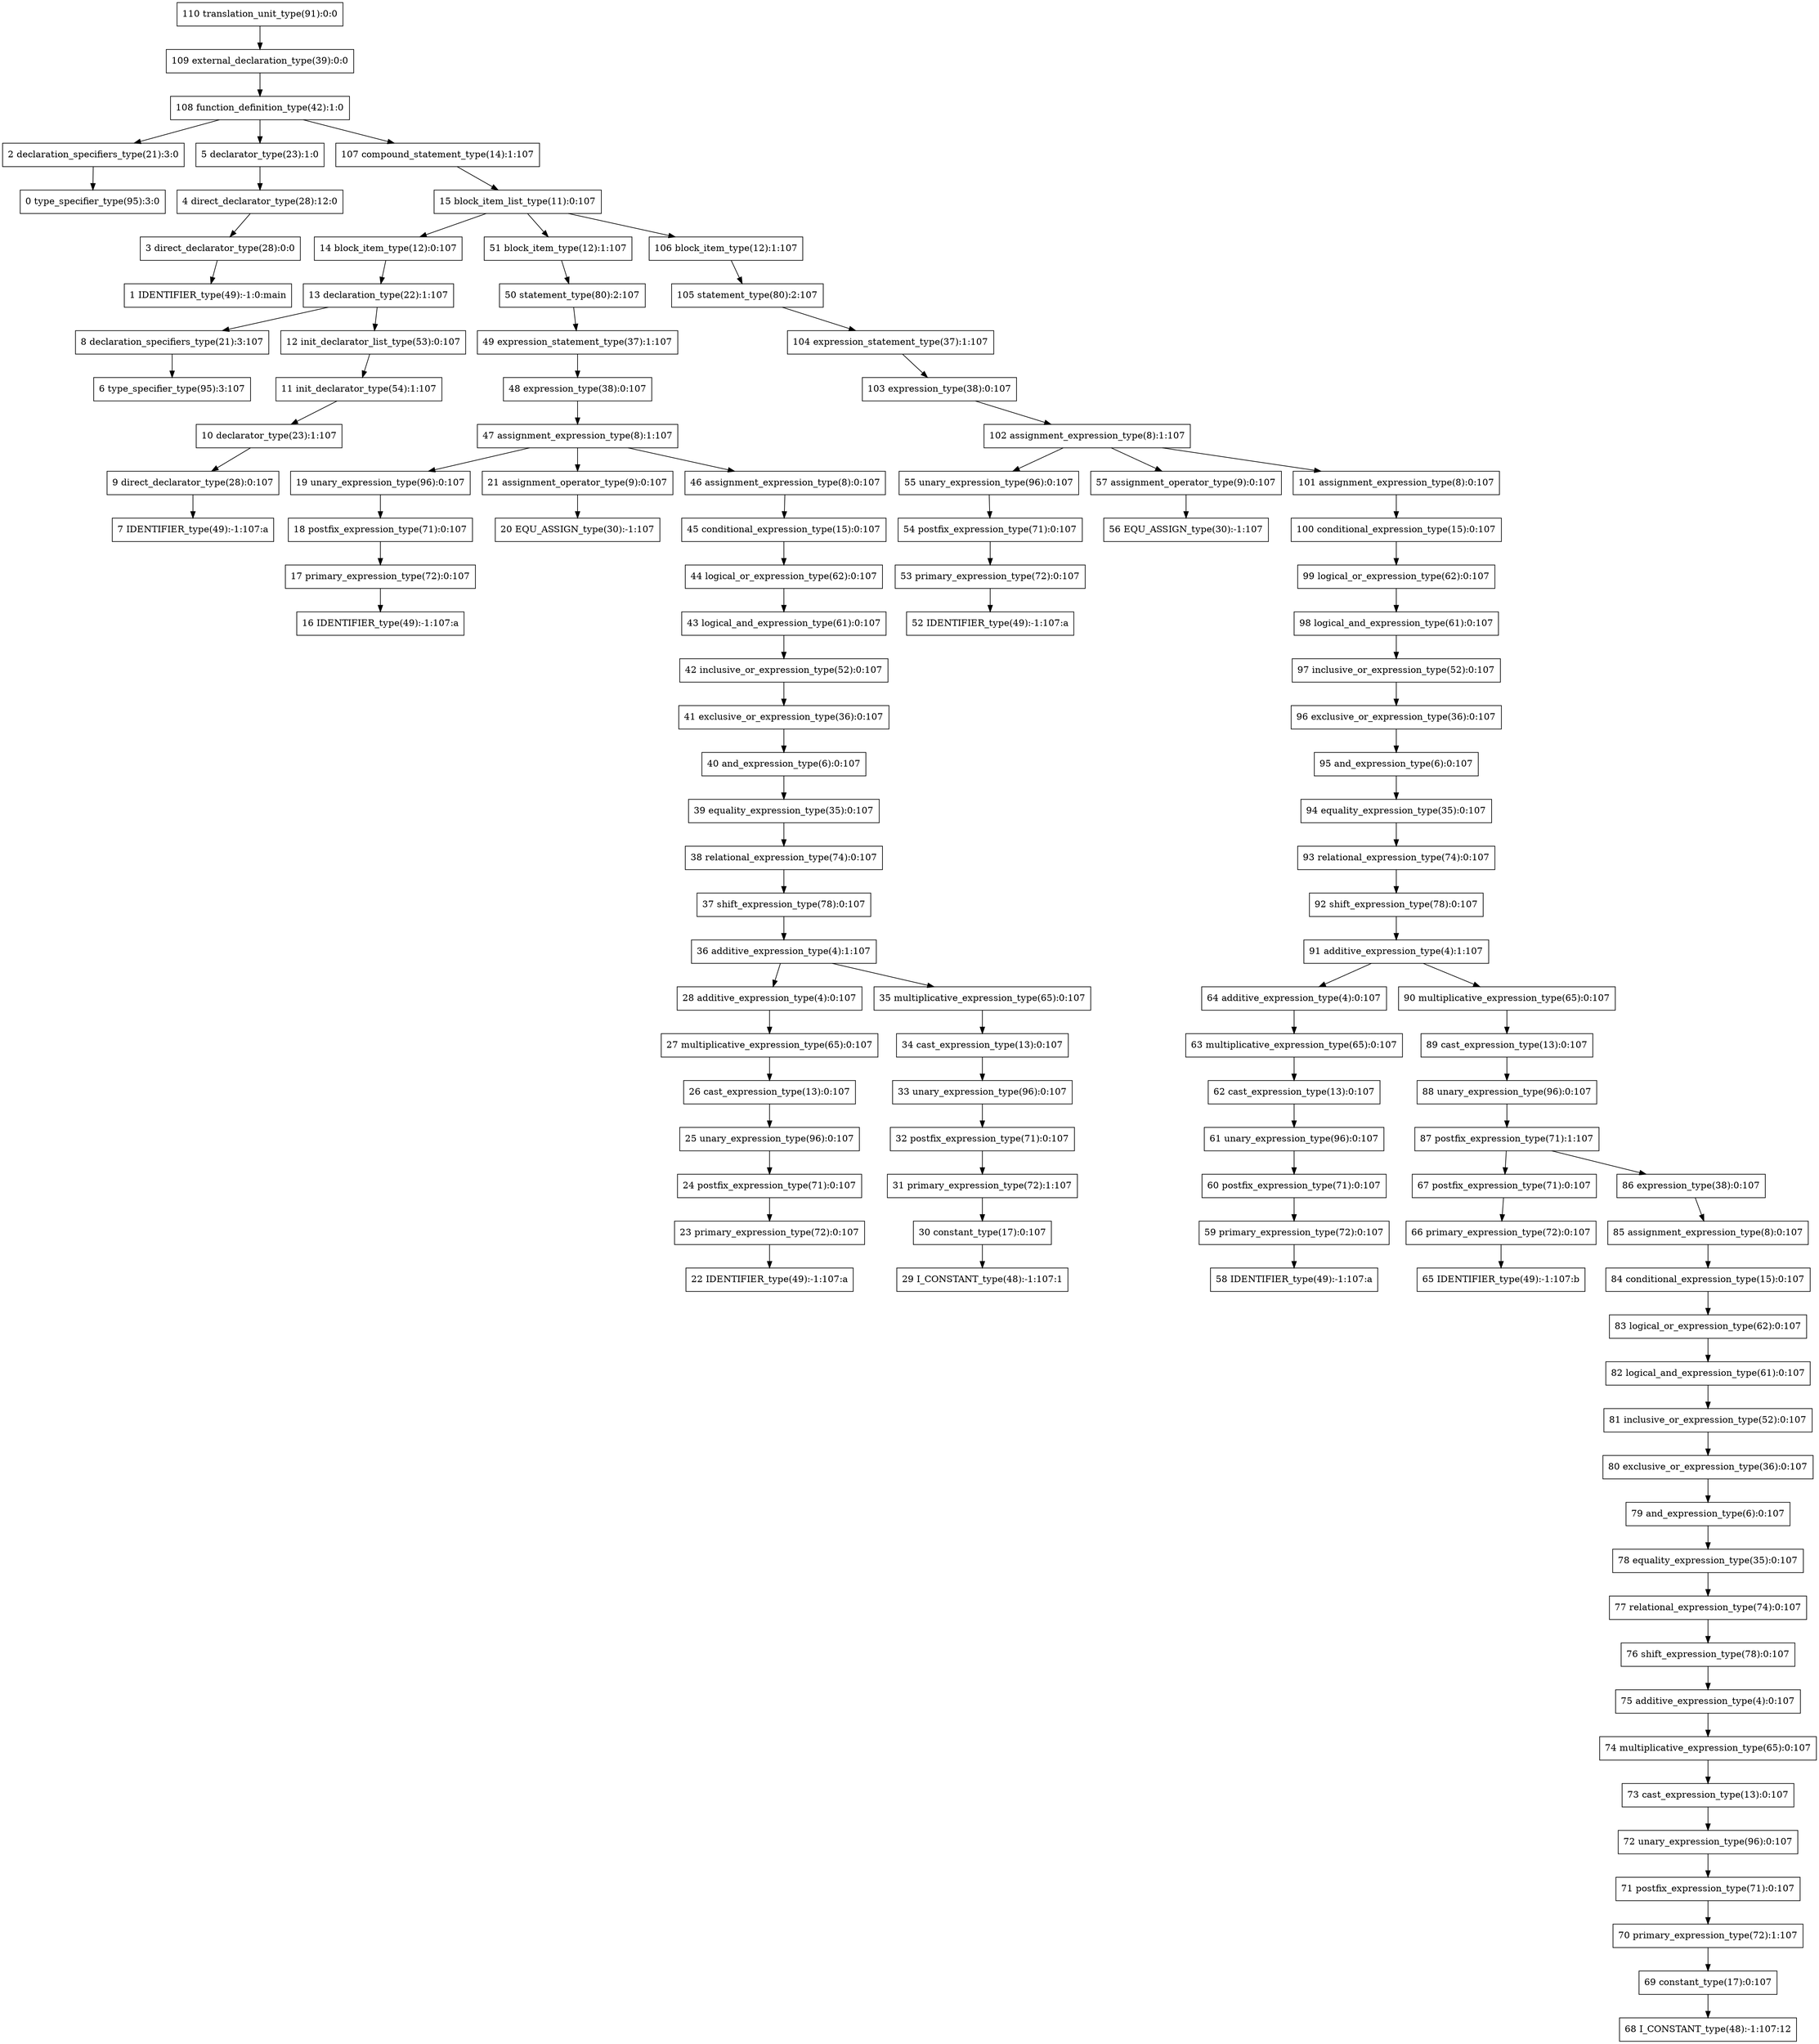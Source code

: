 digraph G{
110[shape=box, label="110 translation_unit_type(91):0:0"];
109[shape=box, label="109 external_declaration_type(39):0:0"];
110->109;
109[shape=box, label="109 external_declaration_type(39):0:0"];
108[shape=box, label="108 function_definition_type(42):1:0"];
109->108;
108[shape=box, label="108 function_definition_type(42):1:0"];
2[shape=box, label="2 declaration_specifiers_type(21):3:0"];
108->2;
2[shape=box, label="2 declaration_specifiers_type(21):3:0"];
0[shape=box, label="0 type_specifier_type(95):3:0"];
2->0;
0[shape=box, label="0 type_specifier_type(95):3:0"];
5[shape=box, label="5 declarator_type(23):1:0"];
108->5;
5[shape=box, label="5 declarator_type(23):1:0"];
4[shape=box, label="4 direct_declarator_type(28):12:0"];
5->4;
4[shape=box, label="4 direct_declarator_type(28):12:0"];
3[shape=box, label="3 direct_declarator_type(28):0:0"];
4->3;
3[shape=box, label="3 direct_declarator_type(28):0:0"];
1[shape=box, label="1 IDENTIFIER_type(49):-1:0:main"];
3->1;
1[shape=box, label="1 IDENTIFIER_type(49):-1:0:main"];
107[shape=box, label="107 compound_statement_type(14):1:107"];
108->107;
107[shape=box, label="107 compound_statement_type(14):1:107"];
15[shape=box, label="15 block_item_list_type(11):0:107"];
107->15;
15[shape=box, label="15 block_item_list_type(11):0:107"];
14[shape=box, label="14 block_item_type(12):0:107"];
15->14;
14[shape=box, label="14 block_item_type(12):0:107"];
13[shape=box, label="13 declaration_type(22):1:107"];
14->13;
13[shape=box, label="13 declaration_type(22):1:107"];
8[shape=box, label="8 declaration_specifiers_type(21):3:107"];
13->8;
8[shape=box, label="8 declaration_specifiers_type(21):3:107"];
6[shape=box, label="6 type_specifier_type(95):3:107"];
8->6;
6[shape=box, label="6 type_specifier_type(95):3:107"];
12[shape=box, label="12 init_declarator_list_type(53):0:107"];
13->12;
12[shape=box, label="12 init_declarator_list_type(53):0:107"];
11[shape=box, label="11 init_declarator_type(54):1:107"];
12->11;
11[shape=box, label="11 init_declarator_type(54):1:107"];
10[shape=box, label="10 declarator_type(23):1:107"];
11->10;
10[shape=box, label="10 declarator_type(23):1:107"];
9[shape=box, label="9 direct_declarator_type(28):0:107"];
10->9;
9[shape=box, label="9 direct_declarator_type(28):0:107"];
7[shape=box, label="7 IDENTIFIER_type(49):-1:107:a"];
9->7;
7[shape=box, label="7 IDENTIFIER_type(49):-1:107:a"];
51[shape=box, label="51 block_item_type(12):1:107"];
15->51;
51[shape=box, label="51 block_item_type(12):1:107"];
50[shape=box, label="50 statement_type(80):2:107"];
51->50;
50[shape=box, label="50 statement_type(80):2:107"];
49[shape=box, label="49 expression_statement_type(37):1:107"];
50->49;
49[shape=box, label="49 expression_statement_type(37):1:107"];
48[shape=box, label="48 expression_type(38):0:107"];
49->48;
48[shape=box, label="48 expression_type(38):0:107"];
47[shape=box, label="47 assignment_expression_type(8):1:107"];
48->47;
47[shape=box, label="47 assignment_expression_type(8):1:107"];
19[shape=box, label="19 unary_expression_type(96):0:107"];
47->19;
19[shape=box, label="19 unary_expression_type(96):0:107"];
18[shape=box, label="18 postfix_expression_type(71):0:107"];
19->18;
18[shape=box, label="18 postfix_expression_type(71):0:107"];
17[shape=box, label="17 primary_expression_type(72):0:107"];
18->17;
17[shape=box, label="17 primary_expression_type(72):0:107"];
16[shape=box, label="16 IDENTIFIER_type(49):-1:107:a"];
17->16;
16[shape=box, label="16 IDENTIFIER_type(49):-1:107:a"];
21[shape=box, label="21 assignment_operator_type(9):0:107"];
47->21;
21[shape=box, label="21 assignment_operator_type(9):0:107"];
20[shape=box, label="20 EQU_ASSIGN_type(30):-1:107"];
21->20;
20[shape=box, label="20 EQU_ASSIGN_type(30):-1:107"];
46[shape=box, label="46 assignment_expression_type(8):0:107"];
47->46;
46[shape=box, label="46 assignment_expression_type(8):0:107"];
45[shape=box, label="45 conditional_expression_type(15):0:107"];
46->45;
45[shape=box, label="45 conditional_expression_type(15):0:107"];
44[shape=box, label="44 logical_or_expression_type(62):0:107"];
45->44;
44[shape=box, label="44 logical_or_expression_type(62):0:107"];
43[shape=box, label="43 logical_and_expression_type(61):0:107"];
44->43;
43[shape=box, label="43 logical_and_expression_type(61):0:107"];
42[shape=box, label="42 inclusive_or_expression_type(52):0:107"];
43->42;
42[shape=box, label="42 inclusive_or_expression_type(52):0:107"];
41[shape=box, label="41 exclusive_or_expression_type(36):0:107"];
42->41;
41[shape=box, label="41 exclusive_or_expression_type(36):0:107"];
40[shape=box, label="40 and_expression_type(6):0:107"];
41->40;
40[shape=box, label="40 and_expression_type(6):0:107"];
39[shape=box, label="39 equality_expression_type(35):0:107"];
40->39;
39[shape=box, label="39 equality_expression_type(35):0:107"];
38[shape=box, label="38 relational_expression_type(74):0:107"];
39->38;
38[shape=box, label="38 relational_expression_type(74):0:107"];
37[shape=box, label="37 shift_expression_type(78):0:107"];
38->37;
37[shape=box, label="37 shift_expression_type(78):0:107"];
36[shape=box, label="36 additive_expression_type(4):1:107"];
37->36;
36[shape=box, label="36 additive_expression_type(4):1:107"];
28[shape=box, label="28 additive_expression_type(4):0:107"];
36->28;
28[shape=box, label="28 additive_expression_type(4):0:107"];
27[shape=box, label="27 multiplicative_expression_type(65):0:107"];
28->27;
27[shape=box, label="27 multiplicative_expression_type(65):0:107"];
26[shape=box, label="26 cast_expression_type(13):0:107"];
27->26;
26[shape=box, label="26 cast_expression_type(13):0:107"];
25[shape=box, label="25 unary_expression_type(96):0:107"];
26->25;
25[shape=box, label="25 unary_expression_type(96):0:107"];
24[shape=box, label="24 postfix_expression_type(71):0:107"];
25->24;
24[shape=box, label="24 postfix_expression_type(71):0:107"];
23[shape=box, label="23 primary_expression_type(72):0:107"];
24->23;
23[shape=box, label="23 primary_expression_type(72):0:107"];
22[shape=box, label="22 IDENTIFIER_type(49):-1:107:a"];
23->22;
22[shape=box, label="22 IDENTIFIER_type(49):-1:107:a"];
35[shape=box, label="35 multiplicative_expression_type(65):0:107"];
36->35;
35[shape=box, label="35 multiplicative_expression_type(65):0:107"];
34[shape=box, label="34 cast_expression_type(13):0:107"];
35->34;
34[shape=box, label="34 cast_expression_type(13):0:107"];
33[shape=box, label="33 unary_expression_type(96):0:107"];
34->33;
33[shape=box, label="33 unary_expression_type(96):0:107"];
32[shape=box, label="32 postfix_expression_type(71):0:107"];
33->32;
32[shape=box, label="32 postfix_expression_type(71):0:107"];
31[shape=box, label="31 primary_expression_type(72):1:107"];
32->31;
31[shape=box, label="31 primary_expression_type(72):1:107"];
30[shape=box, label="30 constant_type(17):0:107"];
31->30;
30[shape=box, label="30 constant_type(17):0:107"];
29[shape=box, label="29 I_CONSTANT_type(48):-1:107:1"];
30->29;
29[shape=box, label="29 I_CONSTANT_type(48):-1:107:1"];
106[shape=box, label="106 block_item_type(12):1:107"];
15->106;
106[shape=box, label="106 block_item_type(12):1:107"];
105[shape=box, label="105 statement_type(80):2:107"];
106->105;
105[shape=box, label="105 statement_type(80):2:107"];
104[shape=box, label="104 expression_statement_type(37):1:107"];
105->104;
104[shape=box, label="104 expression_statement_type(37):1:107"];
103[shape=box, label="103 expression_type(38):0:107"];
104->103;
103[shape=box, label="103 expression_type(38):0:107"];
102[shape=box, label="102 assignment_expression_type(8):1:107"];
103->102;
102[shape=box, label="102 assignment_expression_type(8):1:107"];
55[shape=box, label="55 unary_expression_type(96):0:107"];
102->55;
55[shape=box, label="55 unary_expression_type(96):0:107"];
54[shape=box, label="54 postfix_expression_type(71):0:107"];
55->54;
54[shape=box, label="54 postfix_expression_type(71):0:107"];
53[shape=box, label="53 primary_expression_type(72):0:107"];
54->53;
53[shape=box, label="53 primary_expression_type(72):0:107"];
52[shape=box, label="52 IDENTIFIER_type(49):-1:107:a"];
53->52;
52[shape=box, label="52 IDENTIFIER_type(49):-1:107:a"];
57[shape=box, label="57 assignment_operator_type(9):0:107"];
102->57;
57[shape=box, label="57 assignment_operator_type(9):0:107"];
56[shape=box, label="56 EQU_ASSIGN_type(30):-1:107"];
57->56;
56[shape=box, label="56 EQU_ASSIGN_type(30):-1:107"];
101[shape=box, label="101 assignment_expression_type(8):0:107"];
102->101;
101[shape=box, label="101 assignment_expression_type(8):0:107"];
100[shape=box, label="100 conditional_expression_type(15):0:107"];
101->100;
100[shape=box, label="100 conditional_expression_type(15):0:107"];
99[shape=box, label="99 logical_or_expression_type(62):0:107"];
100->99;
99[shape=box, label="99 logical_or_expression_type(62):0:107"];
98[shape=box, label="98 logical_and_expression_type(61):0:107"];
99->98;
98[shape=box, label="98 logical_and_expression_type(61):0:107"];
97[shape=box, label="97 inclusive_or_expression_type(52):0:107"];
98->97;
97[shape=box, label="97 inclusive_or_expression_type(52):0:107"];
96[shape=box, label="96 exclusive_or_expression_type(36):0:107"];
97->96;
96[shape=box, label="96 exclusive_or_expression_type(36):0:107"];
95[shape=box, label="95 and_expression_type(6):0:107"];
96->95;
95[shape=box, label="95 and_expression_type(6):0:107"];
94[shape=box, label="94 equality_expression_type(35):0:107"];
95->94;
94[shape=box, label="94 equality_expression_type(35):0:107"];
93[shape=box, label="93 relational_expression_type(74):0:107"];
94->93;
93[shape=box, label="93 relational_expression_type(74):0:107"];
92[shape=box, label="92 shift_expression_type(78):0:107"];
93->92;
92[shape=box, label="92 shift_expression_type(78):0:107"];
91[shape=box, label="91 additive_expression_type(4):1:107"];
92->91;
91[shape=box, label="91 additive_expression_type(4):1:107"];
64[shape=box, label="64 additive_expression_type(4):0:107"];
91->64;
64[shape=box, label="64 additive_expression_type(4):0:107"];
63[shape=box, label="63 multiplicative_expression_type(65):0:107"];
64->63;
63[shape=box, label="63 multiplicative_expression_type(65):0:107"];
62[shape=box, label="62 cast_expression_type(13):0:107"];
63->62;
62[shape=box, label="62 cast_expression_type(13):0:107"];
61[shape=box, label="61 unary_expression_type(96):0:107"];
62->61;
61[shape=box, label="61 unary_expression_type(96):0:107"];
60[shape=box, label="60 postfix_expression_type(71):0:107"];
61->60;
60[shape=box, label="60 postfix_expression_type(71):0:107"];
59[shape=box, label="59 primary_expression_type(72):0:107"];
60->59;
59[shape=box, label="59 primary_expression_type(72):0:107"];
58[shape=box, label="58 IDENTIFIER_type(49):-1:107:a"];
59->58;
58[shape=box, label="58 IDENTIFIER_type(49):-1:107:a"];
90[shape=box, label="90 multiplicative_expression_type(65):0:107"];
91->90;
90[shape=box, label="90 multiplicative_expression_type(65):0:107"];
89[shape=box, label="89 cast_expression_type(13):0:107"];
90->89;
89[shape=box, label="89 cast_expression_type(13):0:107"];
88[shape=box, label="88 unary_expression_type(96):0:107"];
89->88;
88[shape=box, label="88 unary_expression_type(96):0:107"];
87[shape=box, label="87 postfix_expression_type(71):1:107"];
88->87;
87[shape=box, label="87 postfix_expression_type(71):1:107"];
67[shape=box, label="67 postfix_expression_type(71):0:107"];
87->67;
67[shape=box, label="67 postfix_expression_type(71):0:107"];
66[shape=box, label="66 primary_expression_type(72):0:107"];
67->66;
66[shape=box, label="66 primary_expression_type(72):0:107"];
65[shape=box, label="65 IDENTIFIER_type(49):-1:107:b"];
66->65;
65[shape=box, label="65 IDENTIFIER_type(49):-1:107:b"];
86[shape=box, label="86 expression_type(38):0:107"];
87->86;
86[shape=box, label="86 expression_type(38):0:107"];
85[shape=box, label="85 assignment_expression_type(8):0:107"];
86->85;
85[shape=box, label="85 assignment_expression_type(8):0:107"];
84[shape=box, label="84 conditional_expression_type(15):0:107"];
85->84;
84[shape=box, label="84 conditional_expression_type(15):0:107"];
83[shape=box, label="83 logical_or_expression_type(62):0:107"];
84->83;
83[shape=box, label="83 logical_or_expression_type(62):0:107"];
82[shape=box, label="82 logical_and_expression_type(61):0:107"];
83->82;
82[shape=box, label="82 logical_and_expression_type(61):0:107"];
81[shape=box, label="81 inclusive_or_expression_type(52):0:107"];
82->81;
81[shape=box, label="81 inclusive_or_expression_type(52):0:107"];
80[shape=box, label="80 exclusive_or_expression_type(36):0:107"];
81->80;
80[shape=box, label="80 exclusive_or_expression_type(36):0:107"];
79[shape=box, label="79 and_expression_type(6):0:107"];
80->79;
79[shape=box, label="79 and_expression_type(6):0:107"];
78[shape=box, label="78 equality_expression_type(35):0:107"];
79->78;
78[shape=box, label="78 equality_expression_type(35):0:107"];
77[shape=box, label="77 relational_expression_type(74):0:107"];
78->77;
77[shape=box, label="77 relational_expression_type(74):0:107"];
76[shape=box, label="76 shift_expression_type(78):0:107"];
77->76;
76[shape=box, label="76 shift_expression_type(78):0:107"];
75[shape=box, label="75 additive_expression_type(4):0:107"];
76->75;
75[shape=box, label="75 additive_expression_type(4):0:107"];
74[shape=box, label="74 multiplicative_expression_type(65):0:107"];
75->74;
74[shape=box, label="74 multiplicative_expression_type(65):0:107"];
73[shape=box, label="73 cast_expression_type(13):0:107"];
74->73;
73[shape=box, label="73 cast_expression_type(13):0:107"];
72[shape=box, label="72 unary_expression_type(96):0:107"];
73->72;
72[shape=box, label="72 unary_expression_type(96):0:107"];
71[shape=box, label="71 postfix_expression_type(71):0:107"];
72->71;
71[shape=box, label="71 postfix_expression_type(71):0:107"];
70[shape=box, label="70 primary_expression_type(72):1:107"];
71->70;
70[shape=box, label="70 primary_expression_type(72):1:107"];
69[shape=box, label="69 constant_type(17):0:107"];
70->69;
69[shape=box, label="69 constant_type(17):0:107"];
68[shape=box, label="68 I_CONSTANT_type(48):-1:107:12"];
69->68;
68[shape=box, label="68 I_CONSTANT_type(48):-1:107:12"];
}
